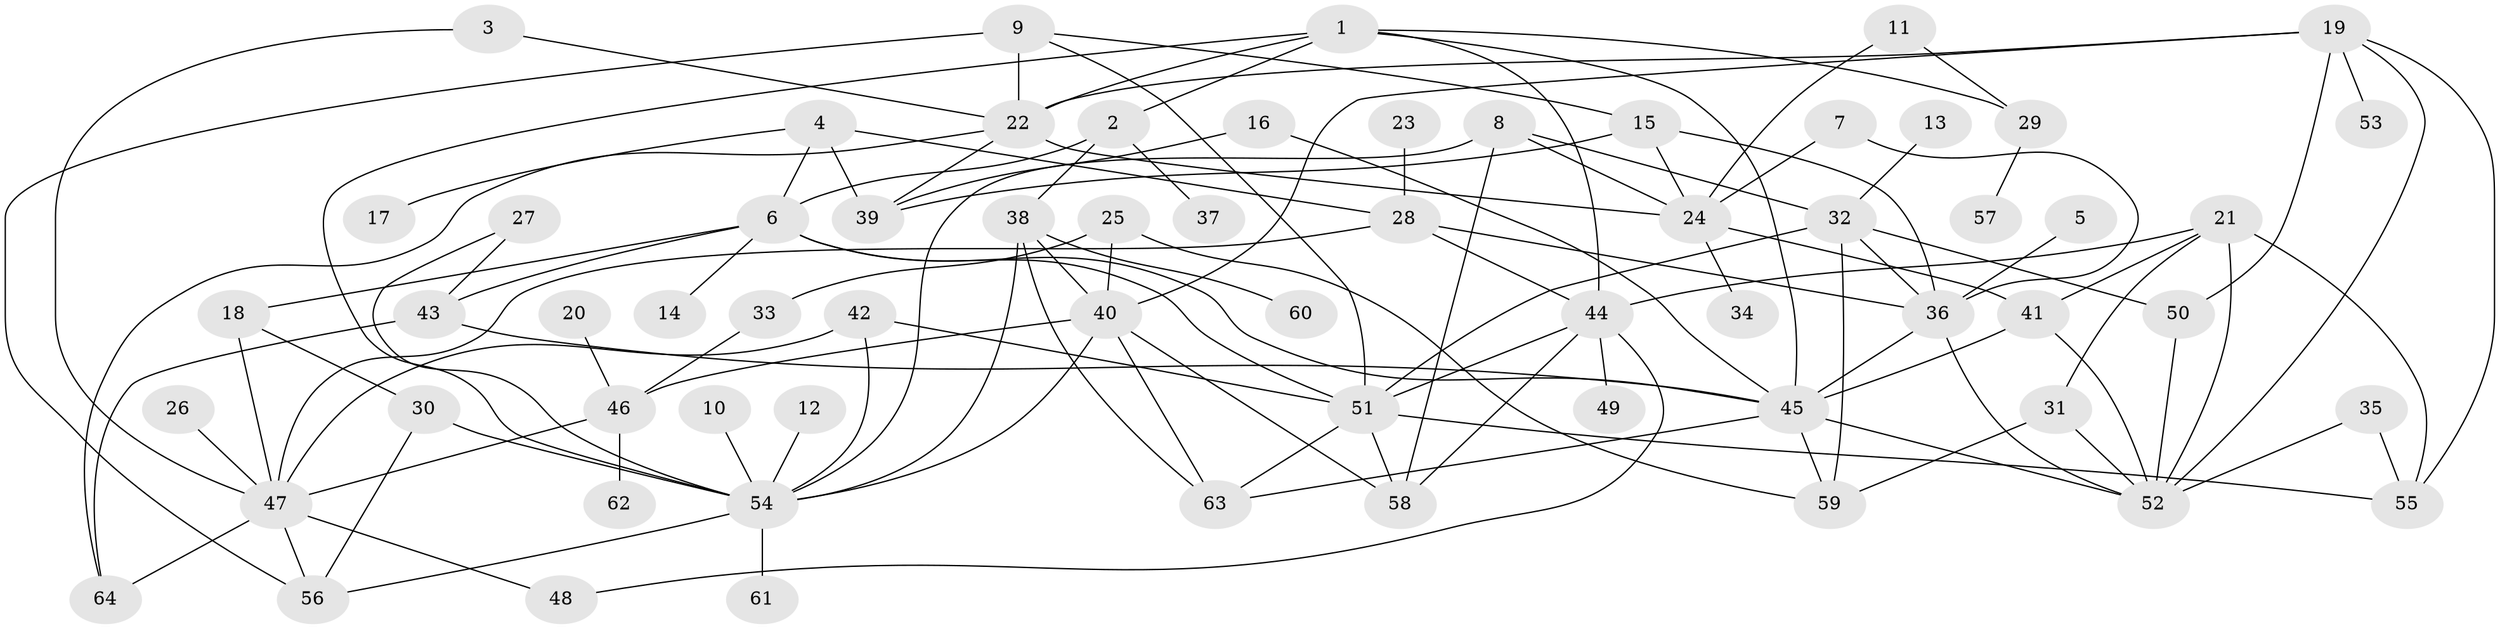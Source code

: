 // original degree distribution, {11: 0.0078125, 6: 0.046875, 5: 0.078125, 3: 0.2421875, 7: 0.0078125, 4: 0.125, 2: 0.2890625, 1: 0.1953125, 8: 0.0078125}
// Generated by graph-tools (version 1.1) at 2025/49/03/09/25 03:49:23]
// undirected, 64 vertices, 117 edges
graph export_dot {
graph [start="1"]
  node [color=gray90,style=filled];
  1;
  2;
  3;
  4;
  5;
  6;
  7;
  8;
  9;
  10;
  11;
  12;
  13;
  14;
  15;
  16;
  17;
  18;
  19;
  20;
  21;
  22;
  23;
  24;
  25;
  26;
  27;
  28;
  29;
  30;
  31;
  32;
  33;
  34;
  35;
  36;
  37;
  38;
  39;
  40;
  41;
  42;
  43;
  44;
  45;
  46;
  47;
  48;
  49;
  50;
  51;
  52;
  53;
  54;
  55;
  56;
  57;
  58;
  59;
  60;
  61;
  62;
  63;
  64;
  1 -- 2 [weight=1.0];
  1 -- 22 [weight=1.0];
  1 -- 29 [weight=1.0];
  1 -- 44 [weight=1.0];
  1 -- 45 [weight=1.0];
  1 -- 54 [weight=1.0];
  2 -- 6 [weight=1.0];
  2 -- 37 [weight=1.0];
  2 -- 38 [weight=1.0];
  3 -- 22 [weight=1.0];
  3 -- 47 [weight=1.0];
  4 -- 6 [weight=1.0];
  4 -- 17 [weight=1.0];
  4 -- 28 [weight=1.0];
  4 -- 39 [weight=1.0];
  5 -- 36 [weight=1.0];
  6 -- 14 [weight=1.0];
  6 -- 18 [weight=1.0];
  6 -- 43 [weight=1.0];
  6 -- 45 [weight=1.0];
  6 -- 51 [weight=1.0];
  7 -- 24 [weight=1.0];
  7 -- 36 [weight=1.0];
  8 -- 24 [weight=1.0];
  8 -- 32 [weight=1.0];
  8 -- 54 [weight=1.0];
  8 -- 58 [weight=1.0];
  9 -- 15 [weight=1.0];
  9 -- 22 [weight=1.0];
  9 -- 51 [weight=1.0];
  9 -- 56 [weight=1.0];
  10 -- 54 [weight=1.0];
  11 -- 24 [weight=1.0];
  11 -- 29 [weight=1.0];
  12 -- 54 [weight=1.0];
  13 -- 32 [weight=1.0];
  15 -- 24 [weight=1.0];
  15 -- 36 [weight=1.0];
  15 -- 39 [weight=1.0];
  16 -- 39 [weight=1.0];
  16 -- 45 [weight=1.0];
  18 -- 30 [weight=1.0];
  18 -- 47 [weight=1.0];
  19 -- 22 [weight=1.0];
  19 -- 40 [weight=1.0];
  19 -- 50 [weight=1.0];
  19 -- 52 [weight=1.0];
  19 -- 53 [weight=1.0];
  19 -- 55 [weight=1.0];
  20 -- 46 [weight=1.0];
  21 -- 31 [weight=1.0];
  21 -- 41 [weight=1.0];
  21 -- 44 [weight=1.0];
  21 -- 52 [weight=1.0];
  21 -- 55 [weight=1.0];
  22 -- 24 [weight=1.0];
  22 -- 39 [weight=1.0];
  22 -- 64 [weight=1.0];
  23 -- 28 [weight=1.0];
  24 -- 34 [weight=1.0];
  24 -- 41 [weight=1.0];
  25 -- 33 [weight=1.0];
  25 -- 40 [weight=1.0];
  25 -- 59 [weight=1.0];
  26 -- 47 [weight=2.0];
  27 -- 43 [weight=1.0];
  27 -- 54 [weight=1.0];
  28 -- 36 [weight=1.0];
  28 -- 44 [weight=1.0];
  28 -- 47 [weight=1.0];
  29 -- 57 [weight=1.0];
  30 -- 54 [weight=1.0];
  30 -- 56 [weight=1.0];
  31 -- 52 [weight=1.0];
  31 -- 59 [weight=1.0];
  32 -- 36 [weight=1.0];
  32 -- 50 [weight=1.0];
  32 -- 51 [weight=1.0];
  32 -- 59 [weight=1.0];
  33 -- 46 [weight=1.0];
  35 -- 52 [weight=1.0];
  35 -- 55 [weight=1.0];
  36 -- 45 [weight=1.0];
  36 -- 52 [weight=1.0];
  38 -- 40 [weight=1.0];
  38 -- 54 [weight=1.0];
  38 -- 60 [weight=1.0];
  38 -- 63 [weight=1.0];
  40 -- 46 [weight=1.0];
  40 -- 54 [weight=1.0];
  40 -- 58 [weight=1.0];
  40 -- 63 [weight=1.0];
  41 -- 45 [weight=1.0];
  41 -- 52 [weight=1.0];
  42 -- 47 [weight=1.0];
  42 -- 51 [weight=1.0];
  42 -- 54 [weight=1.0];
  43 -- 45 [weight=1.0];
  43 -- 64 [weight=1.0];
  44 -- 48 [weight=1.0];
  44 -- 49 [weight=1.0];
  44 -- 51 [weight=2.0];
  44 -- 58 [weight=1.0];
  45 -- 52 [weight=1.0];
  45 -- 59 [weight=1.0];
  45 -- 63 [weight=1.0];
  46 -- 47 [weight=1.0];
  46 -- 62 [weight=1.0];
  47 -- 48 [weight=1.0];
  47 -- 56 [weight=1.0];
  47 -- 64 [weight=1.0];
  50 -- 52 [weight=1.0];
  51 -- 55 [weight=1.0];
  51 -- 58 [weight=1.0];
  51 -- 63 [weight=1.0];
  54 -- 56 [weight=1.0];
  54 -- 61 [weight=1.0];
}
